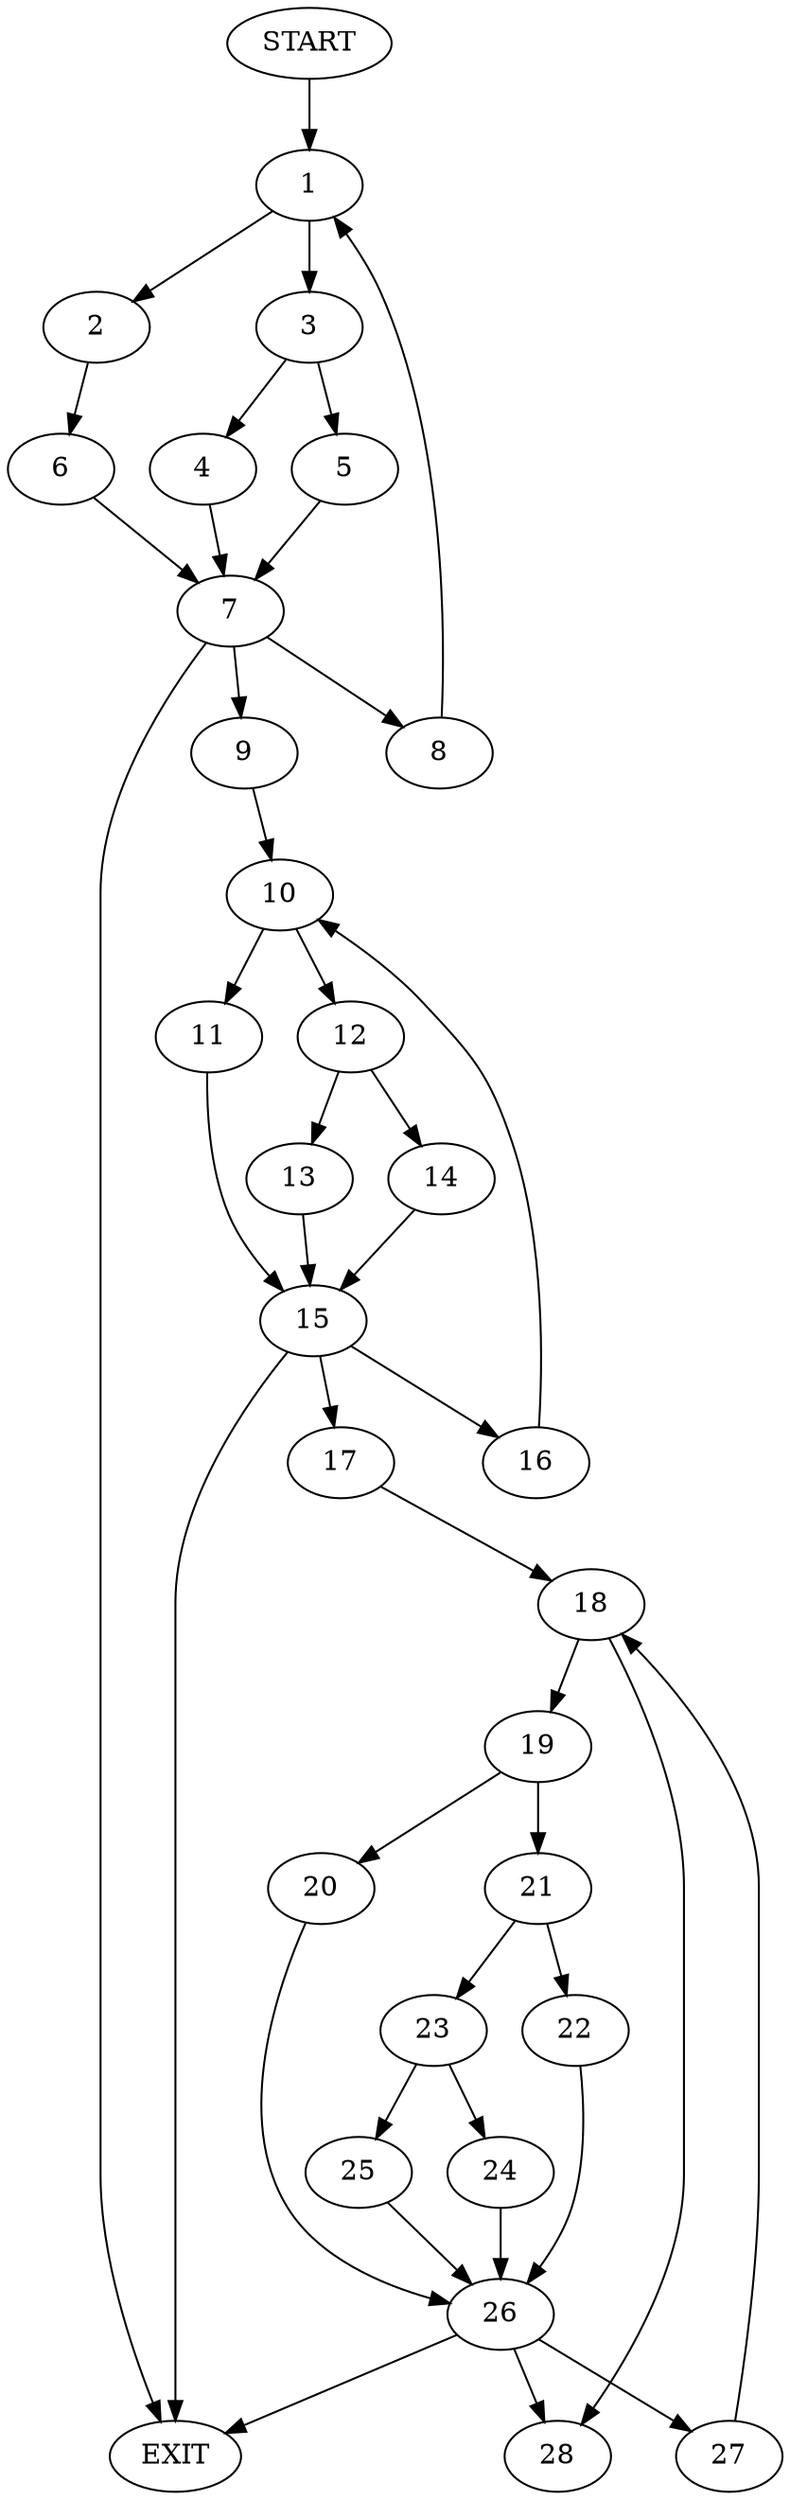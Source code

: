 digraph { 
0 [label="START"];
1;
2;
3;
4;
5;
6;
7;
8;
9;
10;
11;
12;
13;
14;
15;
16;
17;
18;
19;
20;
21;
22;
23;
24;
25;
26;
27;
28;
29[label="EXIT"];
0 -> 1;
1 -> 2;
1 -> 3;
2 -> 6;
3 -> 4;
3 -> 5;
4 -> 7;
5 -> 7;
6 -> 7;
7 -> 29;
7 -> 8;
7:s2 -> 9;
8 -> 1;
9 -> 10;
10 -> 11;
10 -> 12;
11 -> 15;
12 -> 13;
12 -> 14;
13 -> 15;
14 -> 15;
15 -> 29;
15 -> 16;
15:s2 -> 17;
16 -> 10;
17 -> 18;
18 -> 19;
18 -> 28;
19 -> 20;
19 -> 21;
20 -> 26;
21 -> 22;
21 -> 23;
22 -> 26;
23 -> 24;
23 -> 25;
24 -> 26;
25 -> 26;
26 -> 29;
26 -> 27;
26:s2 -> 28;
27 -> 18;
}